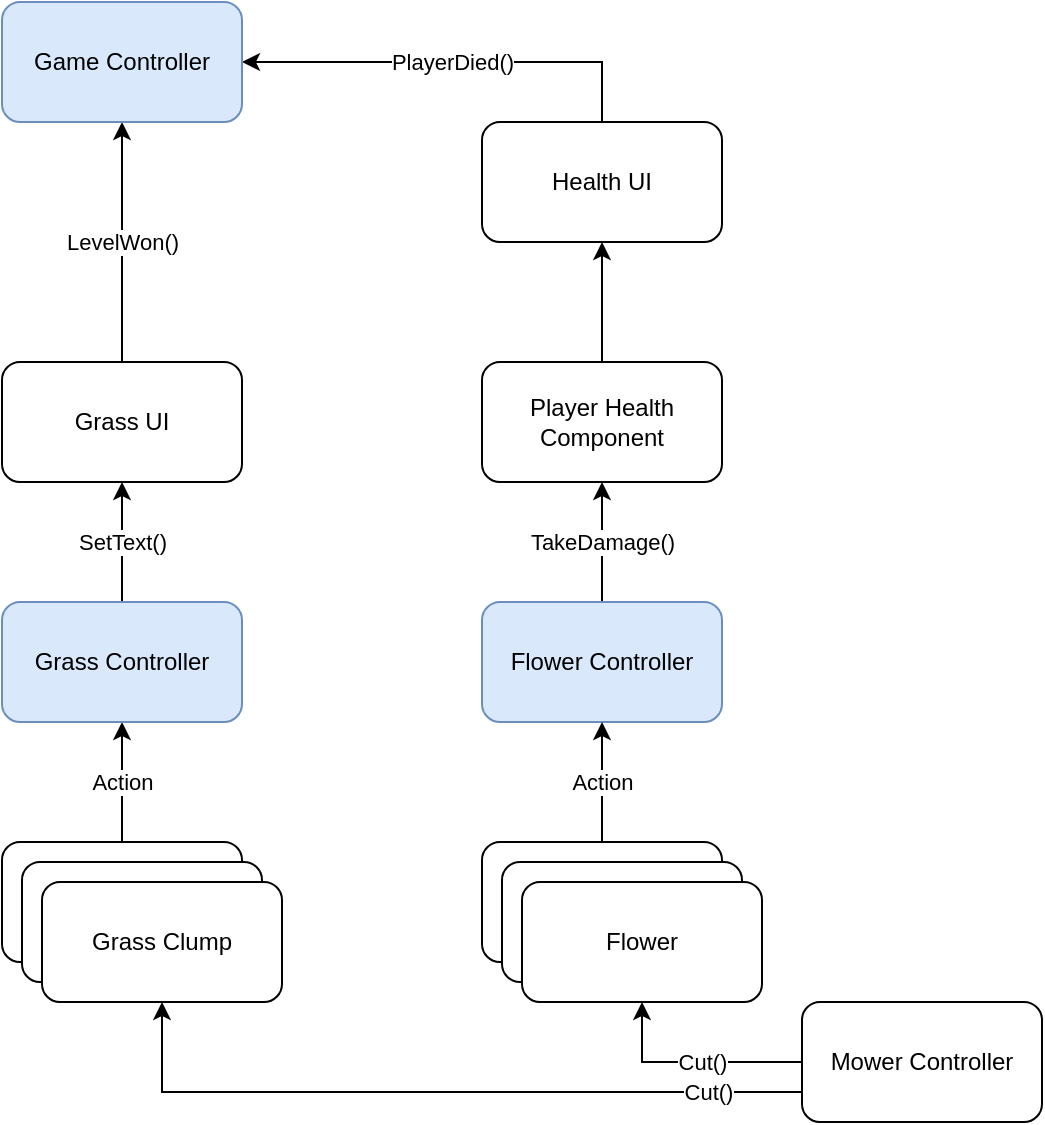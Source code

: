 <mxfile version="17.2.4" type="device"><diagram id="rB-EX8yL6H377CCAqbBc" name="Page-1"><mxGraphModel dx="813" dy="1531" grid="1" gridSize="10" guides="1" tooltips="1" connect="1" arrows="1" fold="1" page="1" pageScale="1" pageWidth="850" pageHeight="1100" math="0" shadow="0"><root><mxCell id="0"/><mxCell id="1" parent="0"/><mxCell id="LfYPJMxlurikJE-AyuLz-9" value="Action" style="edgeStyle=orthogonalEdgeStyle;rounded=0;orthogonalLoop=1;jettySize=auto;html=1;exitX=0.5;exitY=0;exitDx=0;exitDy=0;entryX=0.5;entryY=1;entryDx=0;entryDy=0;" edge="1" parent="1" source="LfYPJMxlurikJE-AyuLz-1" target="LfYPJMxlurikJE-AyuLz-2"><mxGeometry relative="1" as="geometry"/></mxCell><mxCell id="LfYPJMxlurikJE-AyuLz-1" value="Grass Clump" style="rounded=1;whiteSpace=wrap;html=1;" vertex="1" parent="1"><mxGeometry x="80" y="400" width="120" height="60" as="geometry"/></mxCell><mxCell id="LfYPJMxlurikJE-AyuLz-15" value="SetText()" style="edgeStyle=orthogonalEdgeStyle;rounded=0;orthogonalLoop=1;jettySize=auto;html=1;exitX=0.5;exitY=0;exitDx=0;exitDy=0;entryX=0.5;entryY=1;entryDx=0;entryDy=0;" edge="1" parent="1" source="LfYPJMxlurikJE-AyuLz-2" target="LfYPJMxlurikJE-AyuLz-14"><mxGeometry relative="1" as="geometry"/></mxCell><mxCell id="LfYPJMxlurikJE-AyuLz-2" value="Grass Controller" style="rounded=1;whiteSpace=wrap;html=1;fillColor=#dae8fc;strokeColor=#6c8ebf;" vertex="1" parent="1"><mxGeometry x="80" y="280" width="120" height="60" as="geometry"/></mxCell><mxCell id="LfYPJMxlurikJE-AyuLz-3" value="Grass Clump" style="rounded=1;whiteSpace=wrap;html=1;" vertex="1" parent="1"><mxGeometry x="90" y="410" width="120" height="60" as="geometry"/></mxCell><mxCell id="LfYPJMxlurikJE-AyuLz-4" value="Grass Clump" style="rounded=1;whiteSpace=wrap;html=1;" vertex="1" parent="1"><mxGeometry x="100" y="420" width="120" height="60" as="geometry"/></mxCell><mxCell id="LfYPJMxlurikJE-AyuLz-19" value="TakeDamage()" style="edgeStyle=orthogonalEdgeStyle;rounded=0;orthogonalLoop=1;jettySize=auto;html=1;exitX=0.5;exitY=0;exitDx=0;exitDy=0;entryX=0.5;entryY=1;entryDx=0;entryDy=0;" edge="1" parent="1" source="LfYPJMxlurikJE-AyuLz-5" target="LfYPJMxlurikJE-AyuLz-16"><mxGeometry relative="1" as="geometry"/></mxCell><mxCell id="LfYPJMxlurikJE-AyuLz-5" value="Flower Controller" style="rounded=1;whiteSpace=wrap;html=1;fillColor=#dae8fc;strokeColor=#6c8ebf;" vertex="1" parent="1"><mxGeometry x="320" y="280" width="120" height="60" as="geometry"/></mxCell><mxCell id="LfYPJMxlurikJE-AyuLz-10" value="Action" style="edgeStyle=orthogonalEdgeStyle;rounded=0;orthogonalLoop=1;jettySize=auto;html=1;exitX=0.5;exitY=0;exitDx=0;exitDy=0;entryX=0.5;entryY=1;entryDx=0;entryDy=0;" edge="1" parent="1" source="LfYPJMxlurikJE-AyuLz-6" target="LfYPJMxlurikJE-AyuLz-5"><mxGeometry relative="1" as="geometry"/></mxCell><mxCell id="LfYPJMxlurikJE-AyuLz-6" value="Flower" style="rounded=1;whiteSpace=wrap;html=1;" vertex="1" parent="1"><mxGeometry x="320" y="400" width="120" height="60" as="geometry"/></mxCell><mxCell id="LfYPJMxlurikJE-AyuLz-7" value="Flower" style="rounded=1;whiteSpace=wrap;html=1;" vertex="1" parent="1"><mxGeometry x="330" y="410" width="120" height="60" as="geometry"/></mxCell><mxCell id="LfYPJMxlurikJE-AyuLz-8" value="Flower" style="rounded=1;whiteSpace=wrap;html=1;" vertex="1" parent="1"><mxGeometry x="340" y="420" width="120" height="60" as="geometry"/></mxCell><mxCell id="LfYPJMxlurikJE-AyuLz-12" value="Cut()" style="edgeStyle=orthogonalEdgeStyle;rounded=0;orthogonalLoop=1;jettySize=auto;html=1;exitX=0;exitY=0.5;exitDx=0;exitDy=0;entryX=0.5;entryY=1;entryDx=0;entryDy=0;" edge="1" parent="1" source="LfYPJMxlurikJE-AyuLz-11" target="LfYPJMxlurikJE-AyuLz-8"><mxGeometry x="-0.091" relative="1" as="geometry"><mxPoint as="offset"/></mxGeometry></mxCell><mxCell id="LfYPJMxlurikJE-AyuLz-13" value="Cut()" style="edgeStyle=orthogonalEdgeStyle;rounded=0;orthogonalLoop=1;jettySize=auto;html=1;exitX=0;exitY=0.75;exitDx=0;exitDy=0;entryX=0.5;entryY=1;entryDx=0;entryDy=0;" edge="1" parent="1" source="LfYPJMxlurikJE-AyuLz-11" target="LfYPJMxlurikJE-AyuLz-4"><mxGeometry x="-0.74" relative="1" as="geometry"><mxPoint as="offset"/></mxGeometry></mxCell><mxCell id="LfYPJMxlurikJE-AyuLz-11" value="Mower Controller" style="rounded=1;whiteSpace=wrap;html=1;" vertex="1" parent="1"><mxGeometry x="480" y="480" width="120" height="60" as="geometry"/></mxCell><mxCell id="LfYPJMxlurikJE-AyuLz-21" value="LevelWon()" style="edgeStyle=orthogonalEdgeStyle;rounded=0;orthogonalLoop=1;jettySize=auto;html=1;exitX=0.5;exitY=0;exitDx=0;exitDy=0;entryX=0.5;entryY=1;entryDx=0;entryDy=0;" edge="1" parent="1" source="LfYPJMxlurikJE-AyuLz-14" target="LfYPJMxlurikJE-AyuLz-20"><mxGeometry relative="1" as="geometry"/></mxCell><mxCell id="LfYPJMxlurikJE-AyuLz-14" value="Grass UI" style="rounded=1;whiteSpace=wrap;html=1;" vertex="1" parent="1"><mxGeometry x="80" y="160" width="120" height="60" as="geometry"/></mxCell><mxCell id="LfYPJMxlurikJE-AyuLz-18" style="edgeStyle=orthogonalEdgeStyle;rounded=0;orthogonalLoop=1;jettySize=auto;html=1;exitX=0.5;exitY=0;exitDx=0;exitDy=0;entryX=0.5;entryY=1;entryDx=0;entryDy=0;" edge="1" parent="1" source="LfYPJMxlurikJE-AyuLz-16" target="LfYPJMxlurikJE-AyuLz-17"><mxGeometry relative="1" as="geometry"/></mxCell><mxCell id="LfYPJMxlurikJE-AyuLz-16" value="Player Health Component" style="rounded=1;whiteSpace=wrap;html=1;" vertex="1" parent="1"><mxGeometry x="320" y="160" width="120" height="60" as="geometry"/></mxCell><mxCell id="LfYPJMxlurikJE-AyuLz-22" value="PlayerDied()" style="edgeStyle=orthogonalEdgeStyle;rounded=0;orthogonalLoop=1;jettySize=auto;html=1;exitX=0.5;exitY=0;exitDx=0;exitDy=0;entryX=1;entryY=0.5;entryDx=0;entryDy=0;" edge="1" parent="1" source="LfYPJMxlurikJE-AyuLz-17" target="LfYPJMxlurikJE-AyuLz-20"><mxGeometry relative="1" as="geometry"/></mxCell><mxCell id="LfYPJMxlurikJE-AyuLz-17" value="Health UI" style="rounded=1;whiteSpace=wrap;html=1;" vertex="1" parent="1"><mxGeometry x="320" y="40" width="120" height="60" as="geometry"/></mxCell><mxCell id="LfYPJMxlurikJE-AyuLz-20" value="Game Controller" style="rounded=1;whiteSpace=wrap;html=1;fillColor=#dae8fc;strokeColor=#6c8ebf;" vertex="1" parent="1"><mxGeometry x="80" y="-20" width="120" height="60" as="geometry"/></mxCell></root></mxGraphModel></diagram></mxfile>
